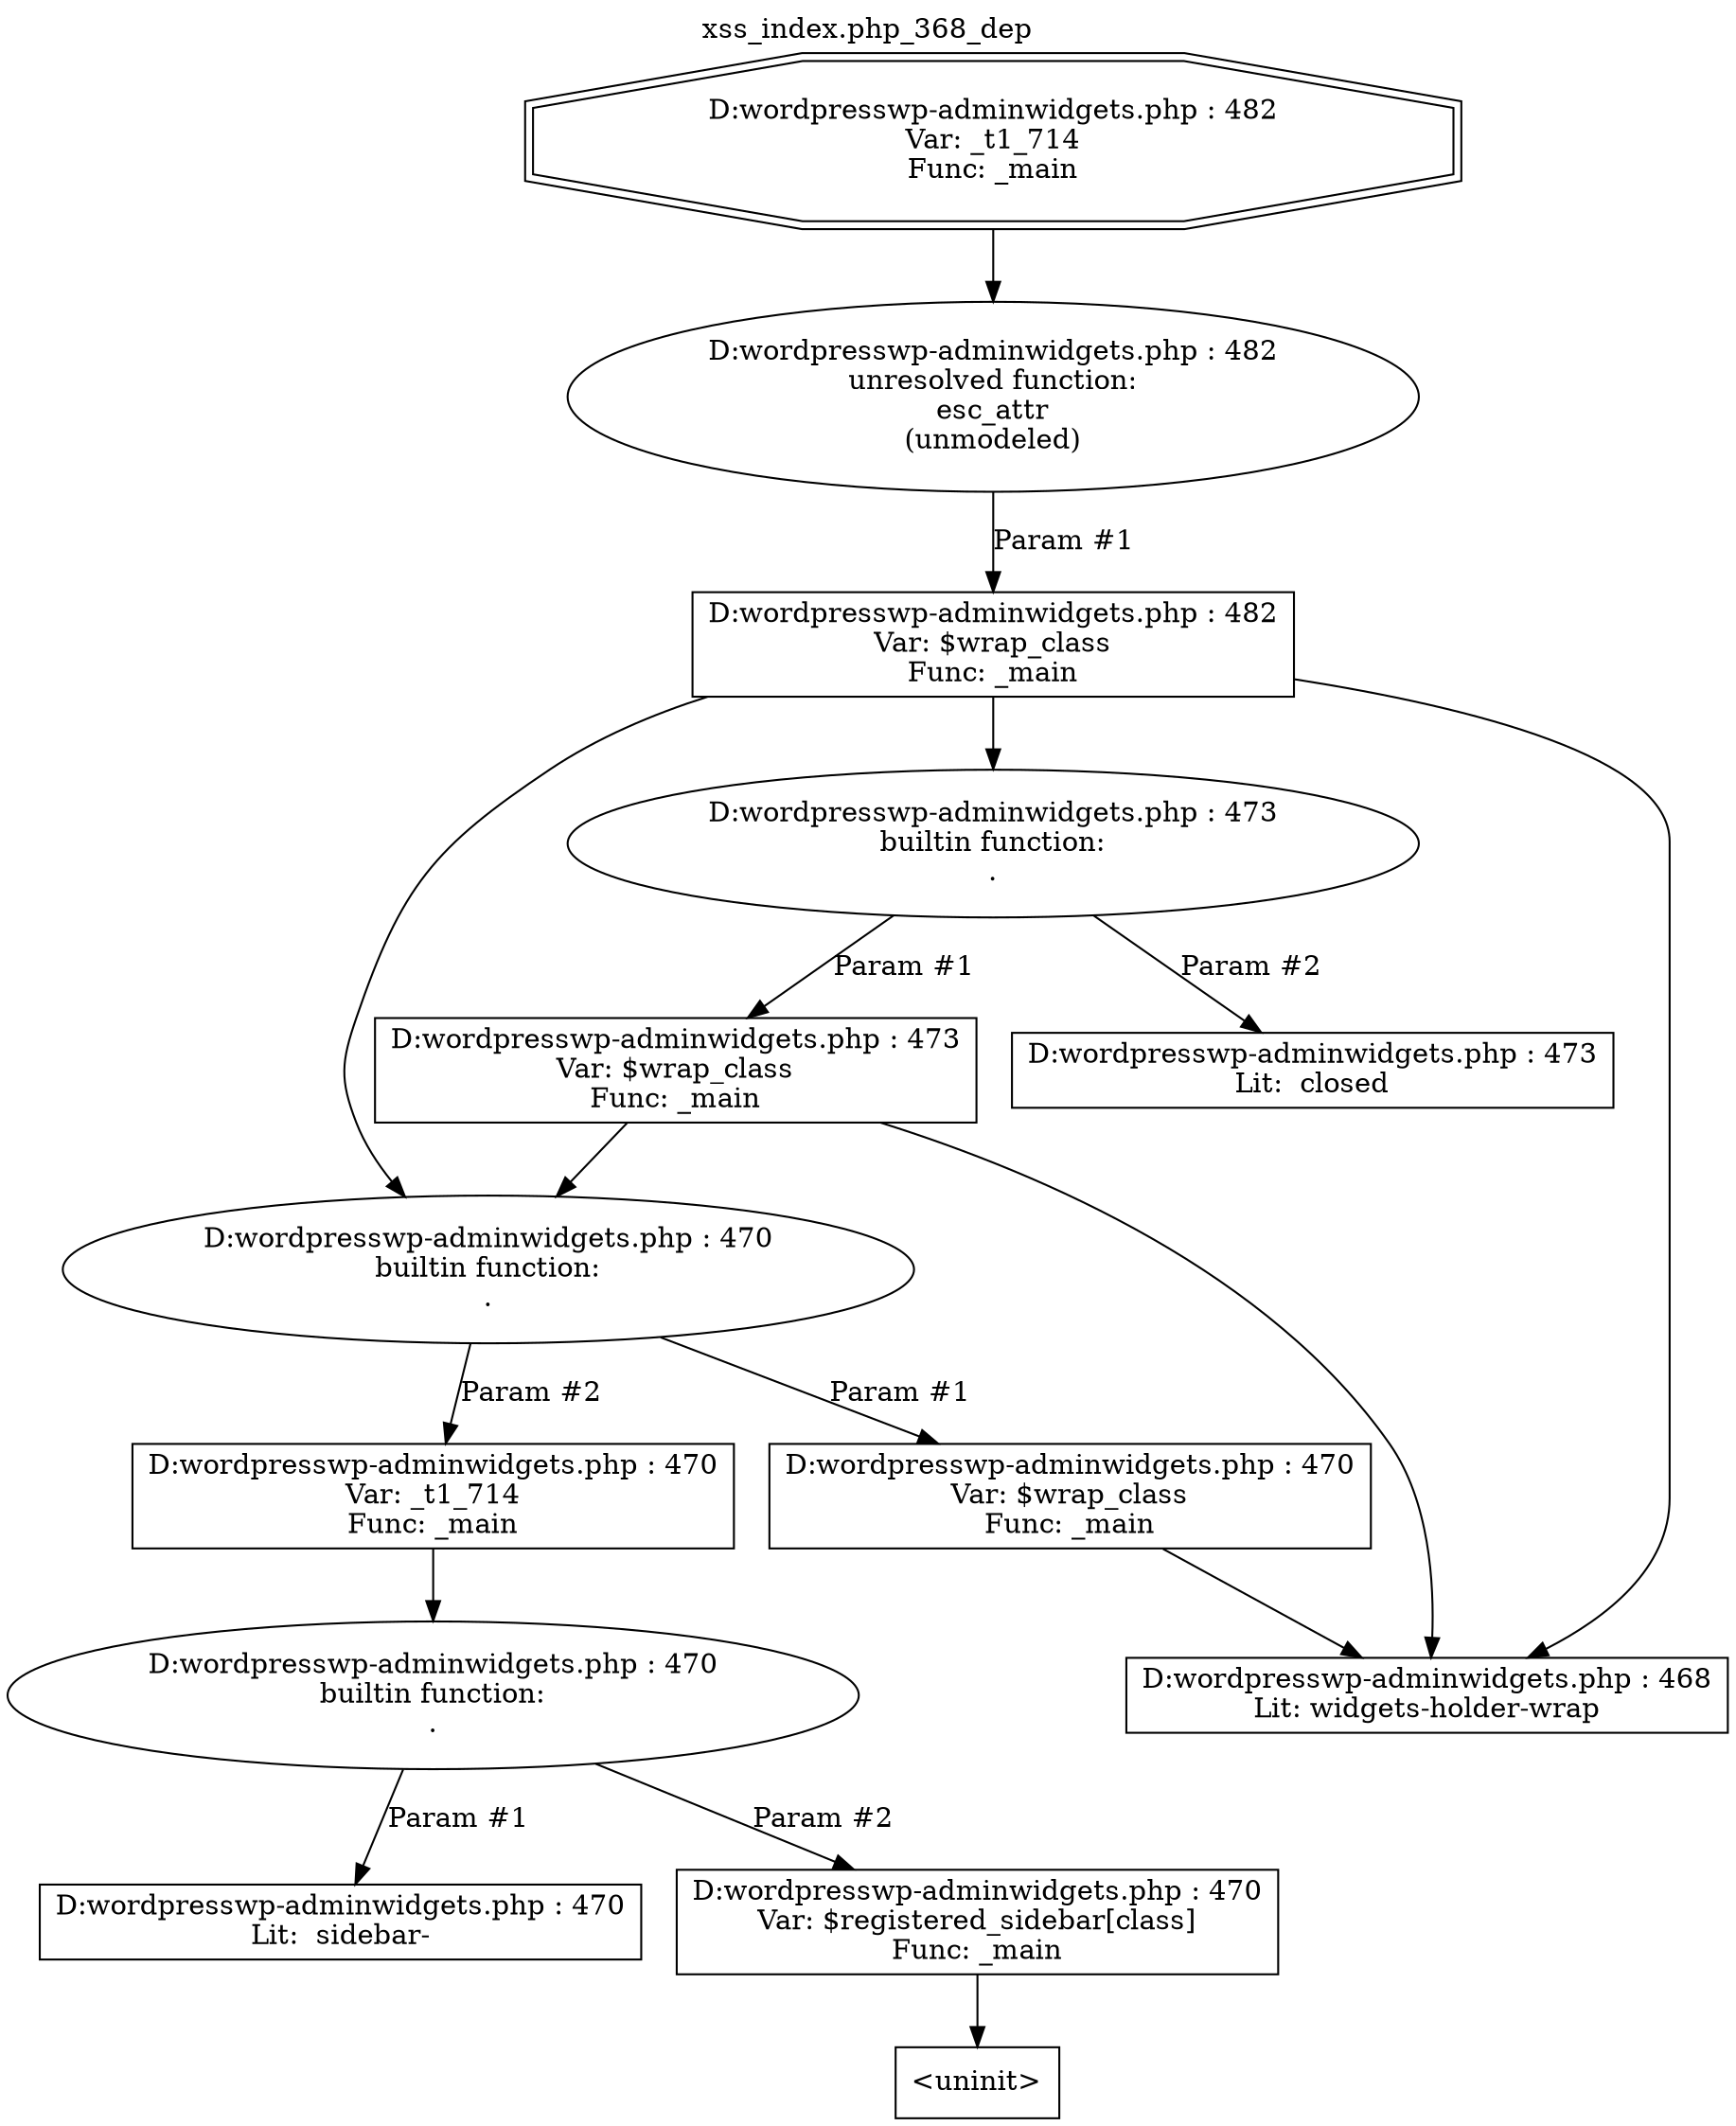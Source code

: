 digraph cfg {
  label="xss_index.php_368_dep";
  labelloc=t;
  n1 [shape=doubleoctagon, label="D:\wordpress\wp-admin\widgets.php : 482\nVar: _t1_714\nFunc: _main\n"];
  n2 [shape=ellipse, label="D:\wordpress\wp-admin\widgets.php : 482\nunresolved function:\nesc_attr\n(unmodeled)\n"];
  n3 [shape=box, label="D:\wordpress\wp-admin\widgets.php : 482\nVar: $wrap_class\nFunc: _main\n"];
  n4 [shape=ellipse, label="D:\wordpress\wp-admin\widgets.php : 470\nbuiltin function:\n.\n"];
  n5 [shape=box, label="D:\wordpress\wp-admin\widgets.php : 470\nVar: $wrap_class\nFunc: _main\n"];
  n6 [shape=box, label="D:\wordpress\wp-admin\widgets.php : 468\nLit: widgets-holder-wrap\n"];
  n7 [shape=box, label="D:\wordpress\wp-admin\widgets.php : 470\nVar: _t1_714\nFunc: _main\n"];
  n8 [shape=ellipse, label="D:\wordpress\wp-admin\widgets.php : 470\nbuiltin function:\n.\n"];
  n9 [shape=box, label="D:\wordpress\wp-admin\widgets.php : 470\nLit:  sidebar-\n"];
  n10 [shape=box, label="D:\wordpress\wp-admin\widgets.php : 470\nVar: $registered_sidebar[class]\nFunc: _main\n"];
  n11 [shape=box, label="<uninit>"];
  n12 [shape=ellipse, label="D:\wordpress\wp-admin\widgets.php : 473\nbuiltin function:\n.\n"];
  n13 [shape=box, label="D:\wordpress\wp-admin\widgets.php : 473\nVar: $wrap_class\nFunc: _main\n"];
  n14 [shape=box, label="D:\wordpress\wp-admin\widgets.php : 473\nLit:  closed\n"];
  n1 -> n2;
  n3 -> n4;
  n3 -> n12;
  n3 -> n6;
  n5 -> n6;
  n4 -> n5[label="Param #1"];
  n4 -> n7[label="Param #2"];
  n7 -> n8;
  n8 -> n9[label="Param #1"];
  n8 -> n10[label="Param #2"];
  n10 -> n11;
  n13 -> n4;
  n13 -> n6;
  n12 -> n13[label="Param #1"];
  n12 -> n14[label="Param #2"];
  n2 -> n3[label="Param #1"];
}
